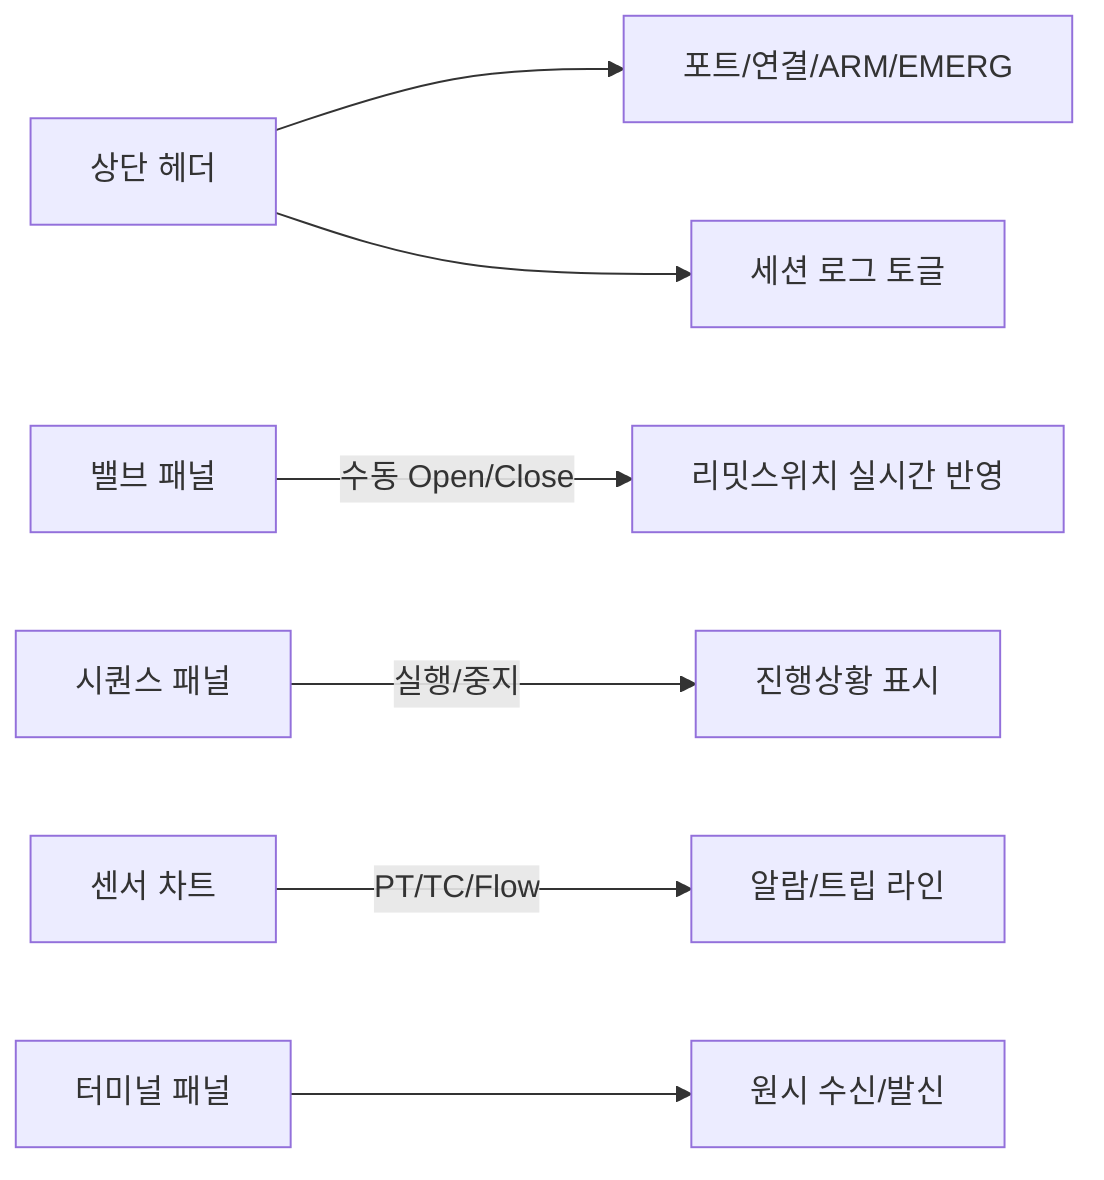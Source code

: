 graph LR
  A[상단 헤더]
  B[포트/연결/ARM/EMERG]
  C[세션 로그 토글]
  D[밸브 패널]
  D2[리밋스위치 실시간 반영]
  E[시퀀스 패널]
  E2[진행상황 표시]
  F[센서 차트]
  F2[알람/트립 라인]
  G[터미널 패널]
  H[원시 수신/발신]
  A --> B
  A --> C
  D -->|수동 Open/Close| D2
  E -->|실행/중지| E2
  F -->|PT/TC/Flow| F2
  G --> H